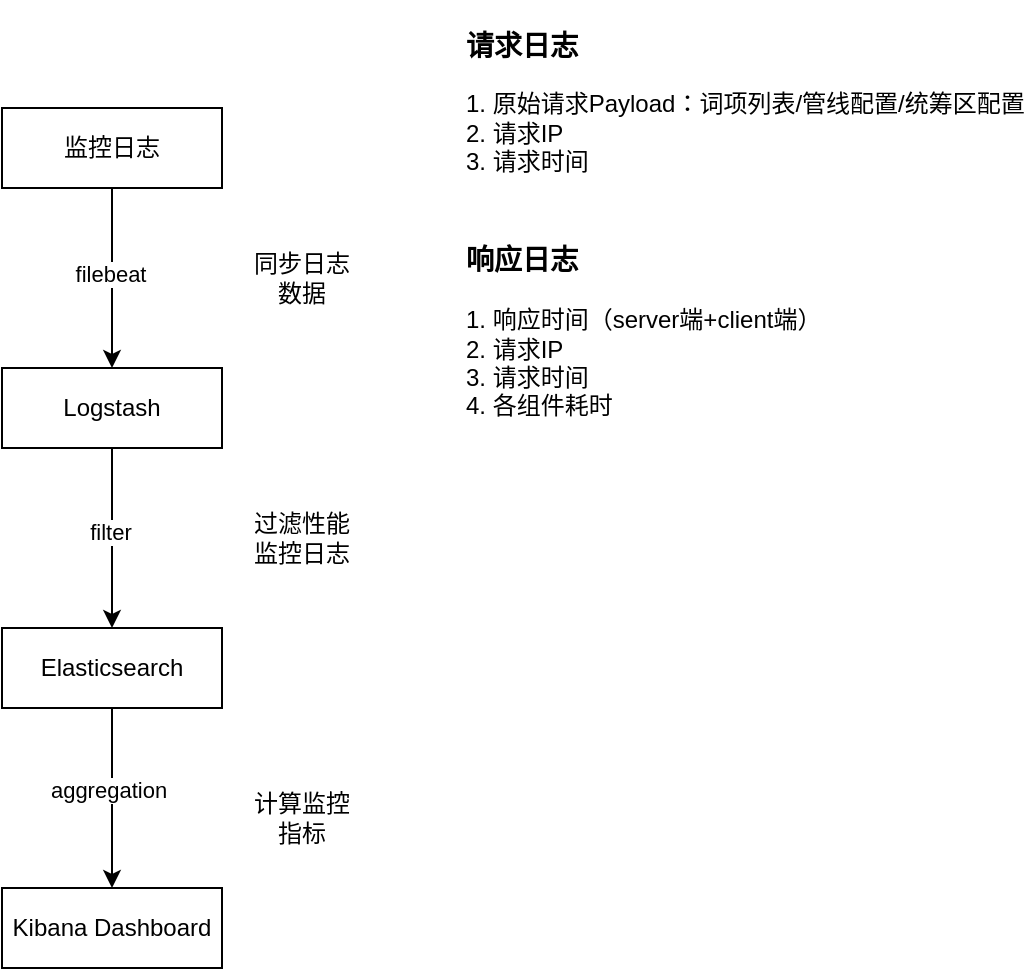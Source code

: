 <mxfile version="21.5.2" type="github">
  <diagram name="Page-1" id="ywspjUqZf9-y0v30HufH">
    <mxGraphModel dx="2074" dy="1155" grid="1" gridSize="10" guides="1" tooltips="1" connect="1" arrows="1" fold="1" page="1" pageScale="1" pageWidth="850" pageHeight="1100" math="0" shadow="0">
      <root>
        <mxCell id="0" />
        <mxCell id="1" parent="0" />
        <mxCell id="E9IGDSx4ayWU9MxSqUQv-3" style="edgeStyle=orthogonalEdgeStyle;rounded=0;orthogonalLoop=1;jettySize=auto;html=1;entryX=0.5;entryY=0;entryDx=0;entryDy=0;" edge="1" parent="1" source="E9IGDSx4ayWU9MxSqUQv-1" target="E9IGDSx4ayWU9MxSqUQv-2">
          <mxGeometry relative="1" as="geometry" />
        </mxCell>
        <mxCell id="E9IGDSx4ayWU9MxSqUQv-8" value="filebeat" style="edgeLabel;html=1;align=center;verticalAlign=middle;resizable=0;points=[];" vertex="1" connectable="0" parent="E9IGDSx4ayWU9MxSqUQv-3">
          <mxGeometry x="-0.044" y="-1" relative="1" as="geometry">
            <mxPoint as="offset" />
          </mxGeometry>
        </mxCell>
        <mxCell id="E9IGDSx4ayWU9MxSqUQv-1" value="监控日志" style="rounded=0;whiteSpace=wrap;html=1;" vertex="1" parent="1">
          <mxGeometry x="140" y="160" width="110" height="40" as="geometry" />
        </mxCell>
        <mxCell id="E9IGDSx4ayWU9MxSqUQv-5" style="edgeStyle=orthogonalEdgeStyle;rounded=0;orthogonalLoop=1;jettySize=auto;html=1;entryX=0.5;entryY=0;entryDx=0;entryDy=0;" edge="1" parent="1" source="E9IGDSx4ayWU9MxSqUQv-2" target="E9IGDSx4ayWU9MxSqUQv-4">
          <mxGeometry relative="1" as="geometry" />
        </mxCell>
        <mxCell id="E9IGDSx4ayWU9MxSqUQv-9" value="filter" style="edgeLabel;html=1;align=center;verticalAlign=middle;resizable=0;points=[];" vertex="1" connectable="0" parent="E9IGDSx4ayWU9MxSqUQv-5">
          <mxGeometry x="-0.067" y="-1" relative="1" as="geometry">
            <mxPoint as="offset" />
          </mxGeometry>
        </mxCell>
        <mxCell id="E9IGDSx4ayWU9MxSqUQv-2" value="Logstash" style="rounded=0;whiteSpace=wrap;html=1;" vertex="1" parent="1">
          <mxGeometry x="140" y="290" width="110" height="40" as="geometry" />
        </mxCell>
        <mxCell id="E9IGDSx4ayWU9MxSqUQv-7" style="edgeStyle=orthogonalEdgeStyle;rounded=0;orthogonalLoop=1;jettySize=auto;html=1;" edge="1" parent="1" source="E9IGDSx4ayWU9MxSqUQv-4" target="E9IGDSx4ayWU9MxSqUQv-6">
          <mxGeometry relative="1" as="geometry" />
        </mxCell>
        <mxCell id="E9IGDSx4ayWU9MxSqUQv-10" value="aggregation" style="edgeLabel;html=1;align=center;verticalAlign=middle;resizable=0;points=[];" vertex="1" connectable="0" parent="E9IGDSx4ayWU9MxSqUQv-7">
          <mxGeometry x="-0.089" y="-2" relative="1" as="geometry">
            <mxPoint as="offset" />
          </mxGeometry>
        </mxCell>
        <mxCell id="E9IGDSx4ayWU9MxSqUQv-4" value="Elasticsearch" style="rounded=0;whiteSpace=wrap;html=1;" vertex="1" parent="1">
          <mxGeometry x="140" y="420" width="110" height="40" as="geometry" />
        </mxCell>
        <mxCell id="E9IGDSx4ayWU9MxSqUQv-6" value="Kibana Dashboard" style="rounded=0;whiteSpace=wrap;html=1;" vertex="1" parent="1">
          <mxGeometry x="140" y="550" width="110" height="40" as="geometry" />
        </mxCell>
        <mxCell id="E9IGDSx4ayWU9MxSqUQv-11" value="过滤性能监控日志" style="text;html=1;strokeColor=none;fillColor=none;align=center;verticalAlign=middle;whiteSpace=wrap;rounded=0;" vertex="1" parent="1">
          <mxGeometry x="260" y="360" width="60" height="30" as="geometry" />
        </mxCell>
        <mxCell id="E9IGDSx4ayWU9MxSqUQv-12" value="计算监控指标" style="text;html=1;strokeColor=none;fillColor=none;align=center;verticalAlign=middle;whiteSpace=wrap;rounded=0;" vertex="1" parent="1">
          <mxGeometry x="260" y="500" width="60" height="30" as="geometry" />
        </mxCell>
        <mxCell id="E9IGDSx4ayWU9MxSqUQv-13" value="同步日志数据" style="text;html=1;strokeColor=none;fillColor=none;align=center;verticalAlign=middle;whiteSpace=wrap;rounded=0;" vertex="1" parent="1">
          <mxGeometry x="260" y="230" width="60" height="30" as="geometry" />
        </mxCell>
        <mxCell id="E9IGDSx4ayWU9MxSqUQv-14" value="&lt;h3&gt;请求日志&lt;/h3&gt;1. 原始请求Payload：&lt;span style=&quot;background-color: initial;&quot;&gt;词项列表/管线配置/统筹区配置&lt;/span&gt;&lt;br&gt;2. 请求IP&lt;br&gt;3. 请求时间" style="text;html=1;strokeColor=none;fillColor=none;align=left;verticalAlign=middle;whiteSpace=wrap;rounded=0;" vertex="1" parent="1">
          <mxGeometry x="370" y="120" width="285" height="60" as="geometry" />
        </mxCell>
        <mxCell id="E9IGDSx4ayWU9MxSqUQv-16" value="&lt;h3&gt;响应日志&lt;/h3&gt;1. 响应时间（server端+client端）&lt;br&gt;2. 请求IP&lt;br&gt;3. 请求时间&lt;br&gt;4. 各组件耗时" style="text;html=1;strokeColor=none;fillColor=none;align=left;verticalAlign=middle;whiteSpace=wrap;rounded=0;" vertex="1" parent="1">
          <mxGeometry x="370" y="210" width="285" height="110" as="geometry" />
        </mxCell>
      </root>
    </mxGraphModel>
  </diagram>
</mxfile>
